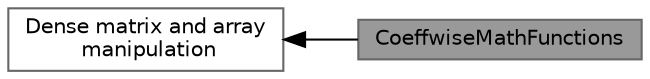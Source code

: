 digraph "CoeffwiseMathFunctions"
{
 // LATEX_PDF_SIZE
  bgcolor="transparent";
  edge [fontname=Helvetica,fontsize=10,labelfontname=Helvetica,labelfontsize=10];
  node [fontname=Helvetica,fontsize=10,shape=box,height=0.2,width=0.4];
  rankdir=LR;
  Node1 [id="Node000001",label="CoeffwiseMathFunctions",height=0.2,width=0.4,color="gray40", fillcolor="grey60", style="filled", fontcolor="black",tooltip=" "];
  Node2 [id="Node000002",label="Dense matrix and array\l manipulation",height=0.2,width=0.4,color="grey40", fillcolor="white", style="filled",URL="$group___dense_matrix_manipulation__chapter.html",tooltip=" "];
  Node2->Node1 [shape=plaintext, dir="back", style="solid"];
}
